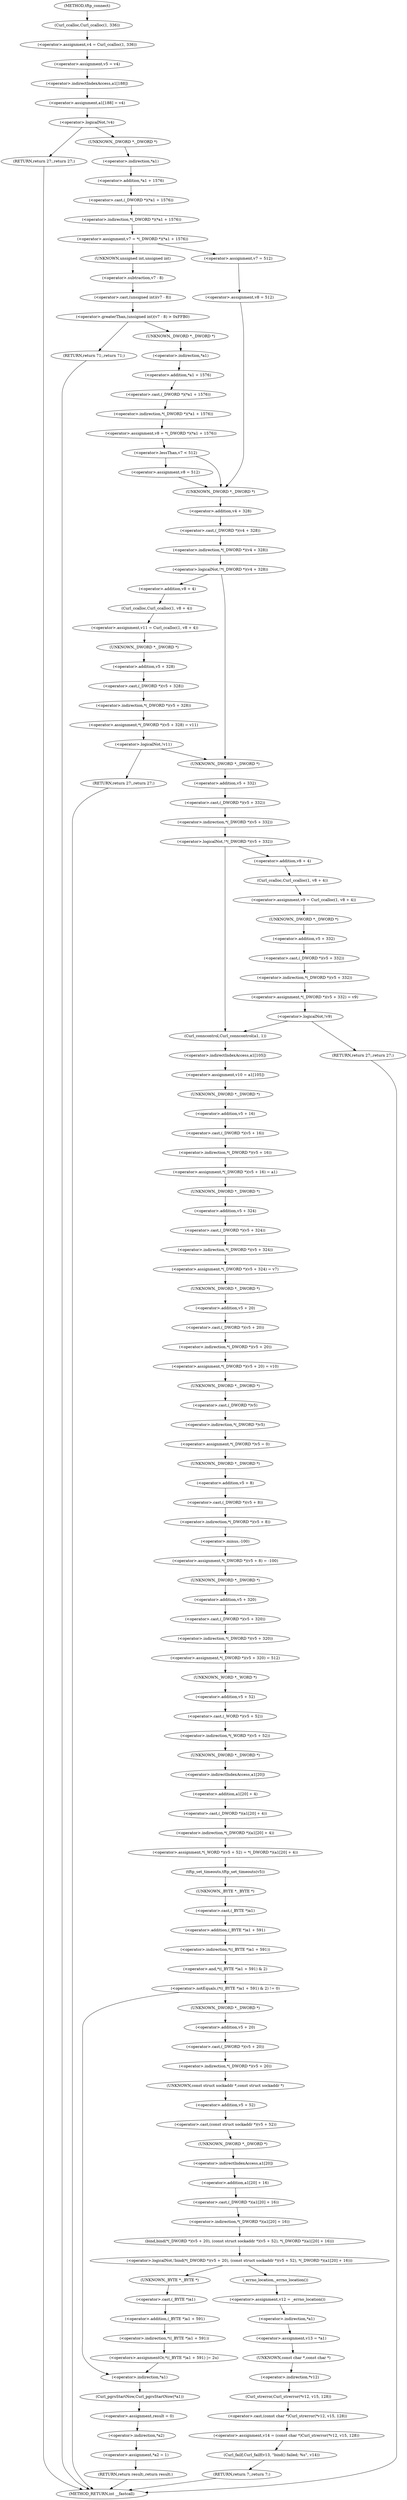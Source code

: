 digraph tftp_connect {  
"1000129" [label = "(<operator>.assignment,v4 = Curl_ccalloc(1, 336))" ]
"1000131" [label = "(Curl_ccalloc,Curl_ccalloc(1, 336))" ]
"1000134" [label = "(<operator>.assignment,v5 = v4)" ]
"1000137" [label = "(<operator>.assignment,a1[188] = v4)" ]
"1000138" [label = "(<operator>.indirectIndexAccess,a1[188])" ]
"1000143" [label = "(<operator>.logicalNot,!v4)" ]
"1000145" [label = "(RETURN,return 27;,return 27;)" ]
"1000147" [label = "(<operator>.assignment,v7 = *(_DWORD *)(*a1 + 1576))" ]
"1000149" [label = "(<operator>.indirection,*(_DWORD *)(*a1 + 1576))" ]
"1000150" [label = "(<operator>.cast,(_DWORD *)(*a1 + 1576))" ]
"1000151" [label = "(UNKNOWN,_DWORD *,_DWORD *)" ]
"1000152" [label = "(<operator>.addition,*a1 + 1576)" ]
"1000153" [label = "(<operator>.indirection,*a1)" ]
"1000160" [label = "(<operator>.greaterThan,(unsigned int)(v7 - 8) > 0xFFB0)" ]
"1000161" [label = "(<operator>.cast,(unsigned int)(v7 - 8))" ]
"1000162" [label = "(UNKNOWN,unsigned int,unsigned int)" ]
"1000163" [label = "(<operator>.subtraction,v7 - 8)" ]
"1000167" [label = "(RETURN,return 71;,return 71;)" ]
"1000169" [label = "(<operator>.assignment,v8 = *(_DWORD *)(*a1 + 1576))" ]
"1000171" [label = "(<operator>.indirection,*(_DWORD *)(*a1 + 1576))" ]
"1000172" [label = "(<operator>.cast,(_DWORD *)(*a1 + 1576))" ]
"1000173" [label = "(UNKNOWN,_DWORD *,_DWORD *)" ]
"1000174" [label = "(<operator>.addition,*a1 + 1576)" ]
"1000175" [label = "(<operator>.indirection,*a1)" ]
"1000179" [label = "(<operator>.lessThan,v7 < 512)" ]
"1000182" [label = "(<operator>.assignment,v8 = 512)" ]
"1000187" [label = "(<operator>.assignment,v7 = 512)" ]
"1000190" [label = "(<operator>.assignment,v8 = 512)" ]
"1000194" [label = "(<operator>.logicalNot,!*(_DWORD *)(v4 + 328))" ]
"1000195" [label = "(<operator>.indirection,*(_DWORD *)(v4 + 328))" ]
"1000196" [label = "(<operator>.cast,(_DWORD *)(v4 + 328))" ]
"1000197" [label = "(UNKNOWN,_DWORD *,_DWORD *)" ]
"1000198" [label = "(<operator>.addition,v4 + 328)" ]
"1000202" [label = "(<operator>.assignment,v11 = Curl_ccalloc(1, v8 + 4))" ]
"1000204" [label = "(Curl_ccalloc,Curl_ccalloc(1, v8 + 4))" ]
"1000206" [label = "(<operator>.addition,v8 + 4)" ]
"1000209" [label = "(<operator>.assignment,*(_DWORD *)(v5 + 328) = v11)" ]
"1000210" [label = "(<operator>.indirection,*(_DWORD *)(v5 + 328))" ]
"1000211" [label = "(<operator>.cast,(_DWORD *)(v5 + 328))" ]
"1000212" [label = "(UNKNOWN,_DWORD *,_DWORD *)" ]
"1000213" [label = "(<operator>.addition,v5 + 328)" ]
"1000218" [label = "(<operator>.logicalNot,!v11)" ]
"1000220" [label = "(RETURN,return 27;,return 27;)" ]
"1000223" [label = "(<operator>.logicalNot,!*(_DWORD *)(v5 + 332))" ]
"1000224" [label = "(<operator>.indirection,*(_DWORD *)(v5 + 332))" ]
"1000225" [label = "(<operator>.cast,(_DWORD *)(v5 + 332))" ]
"1000226" [label = "(UNKNOWN,_DWORD *,_DWORD *)" ]
"1000227" [label = "(<operator>.addition,v5 + 332)" ]
"1000231" [label = "(<operator>.assignment,v9 = Curl_ccalloc(1, v8 + 4))" ]
"1000233" [label = "(Curl_ccalloc,Curl_ccalloc(1, v8 + 4))" ]
"1000235" [label = "(<operator>.addition,v8 + 4)" ]
"1000238" [label = "(<operator>.assignment,*(_DWORD *)(v5 + 332) = v9)" ]
"1000239" [label = "(<operator>.indirection,*(_DWORD *)(v5 + 332))" ]
"1000240" [label = "(<operator>.cast,(_DWORD *)(v5 + 332))" ]
"1000241" [label = "(UNKNOWN,_DWORD *,_DWORD *)" ]
"1000242" [label = "(<operator>.addition,v5 + 332)" ]
"1000247" [label = "(<operator>.logicalNot,!v9)" ]
"1000249" [label = "(RETURN,return 27;,return 27;)" ]
"1000251" [label = "(Curl_conncontrol,Curl_conncontrol(a1, 1))" ]
"1000254" [label = "(<operator>.assignment,v10 = a1[105])" ]
"1000256" [label = "(<operator>.indirectIndexAccess,a1[105])" ]
"1000259" [label = "(<operator>.assignment,*(_DWORD *)(v5 + 16) = a1)" ]
"1000260" [label = "(<operator>.indirection,*(_DWORD *)(v5 + 16))" ]
"1000261" [label = "(<operator>.cast,(_DWORD *)(v5 + 16))" ]
"1000262" [label = "(UNKNOWN,_DWORD *,_DWORD *)" ]
"1000263" [label = "(<operator>.addition,v5 + 16)" ]
"1000267" [label = "(<operator>.assignment,*(_DWORD *)(v5 + 324) = v7)" ]
"1000268" [label = "(<operator>.indirection,*(_DWORD *)(v5 + 324))" ]
"1000269" [label = "(<operator>.cast,(_DWORD *)(v5 + 324))" ]
"1000270" [label = "(UNKNOWN,_DWORD *,_DWORD *)" ]
"1000271" [label = "(<operator>.addition,v5 + 324)" ]
"1000275" [label = "(<operator>.assignment,*(_DWORD *)(v5 + 20) = v10)" ]
"1000276" [label = "(<operator>.indirection,*(_DWORD *)(v5 + 20))" ]
"1000277" [label = "(<operator>.cast,(_DWORD *)(v5 + 20))" ]
"1000278" [label = "(UNKNOWN,_DWORD *,_DWORD *)" ]
"1000279" [label = "(<operator>.addition,v5 + 20)" ]
"1000283" [label = "(<operator>.assignment,*(_DWORD *)v5 = 0)" ]
"1000284" [label = "(<operator>.indirection,*(_DWORD *)v5)" ]
"1000285" [label = "(<operator>.cast,(_DWORD *)v5)" ]
"1000286" [label = "(UNKNOWN,_DWORD *,_DWORD *)" ]
"1000289" [label = "(<operator>.assignment,*(_DWORD *)(v5 + 8) = -100)" ]
"1000290" [label = "(<operator>.indirection,*(_DWORD *)(v5 + 8))" ]
"1000291" [label = "(<operator>.cast,(_DWORD *)(v5 + 8))" ]
"1000292" [label = "(UNKNOWN,_DWORD *,_DWORD *)" ]
"1000293" [label = "(<operator>.addition,v5 + 8)" ]
"1000296" [label = "(<operator>.minus,-100)" ]
"1000298" [label = "(<operator>.assignment,*(_DWORD *)(v5 + 320) = 512)" ]
"1000299" [label = "(<operator>.indirection,*(_DWORD *)(v5 + 320))" ]
"1000300" [label = "(<operator>.cast,(_DWORD *)(v5 + 320))" ]
"1000301" [label = "(UNKNOWN,_DWORD *,_DWORD *)" ]
"1000302" [label = "(<operator>.addition,v5 + 320)" ]
"1000306" [label = "(<operator>.assignment,*(_WORD *)(v5 + 52) = *(_DWORD *)(a1[20] + 4))" ]
"1000307" [label = "(<operator>.indirection,*(_WORD *)(v5 + 52))" ]
"1000308" [label = "(<operator>.cast,(_WORD *)(v5 + 52))" ]
"1000309" [label = "(UNKNOWN,_WORD *,_WORD *)" ]
"1000310" [label = "(<operator>.addition,v5 + 52)" ]
"1000313" [label = "(<operator>.indirection,*(_DWORD *)(a1[20] + 4))" ]
"1000314" [label = "(<operator>.cast,(_DWORD *)(a1[20] + 4))" ]
"1000315" [label = "(UNKNOWN,_DWORD *,_DWORD *)" ]
"1000316" [label = "(<operator>.addition,a1[20] + 4)" ]
"1000317" [label = "(<operator>.indirectIndexAccess,a1[20])" ]
"1000321" [label = "(tftp_set_timeouts,tftp_set_timeouts(v5))" ]
"1000324" [label = "(<operator>.notEquals,(*((_BYTE *)a1 + 591) & 2) != 0)" ]
"1000325" [label = "(<operator>.and,*((_BYTE *)a1 + 591) & 2)" ]
"1000326" [label = "(<operator>.indirection,*((_BYTE *)a1 + 591))" ]
"1000327" [label = "(<operator>.addition,(_BYTE *)a1 + 591)" ]
"1000328" [label = "(<operator>.cast,(_BYTE *)a1)" ]
"1000329" [label = "(UNKNOWN,_BYTE *,_BYTE *)" ]
"1000336" [label = "(<operator>.logicalNot,!bind(*(_DWORD *)(v5 + 20), (const struct sockaddr *)(v5 + 52), *(_DWORD *)(a1[20] + 16)))" ]
"1000337" [label = "(bind,bind(*(_DWORD *)(v5 + 20), (const struct sockaddr *)(v5 + 52), *(_DWORD *)(a1[20] + 16)))" ]
"1000338" [label = "(<operator>.indirection,*(_DWORD *)(v5 + 20))" ]
"1000339" [label = "(<operator>.cast,(_DWORD *)(v5 + 20))" ]
"1000340" [label = "(UNKNOWN,_DWORD *,_DWORD *)" ]
"1000341" [label = "(<operator>.addition,v5 + 20)" ]
"1000344" [label = "(<operator>.cast,(const struct sockaddr *)(v5 + 52))" ]
"1000345" [label = "(UNKNOWN,const struct sockaddr *,const struct sockaddr *)" ]
"1000346" [label = "(<operator>.addition,v5 + 52)" ]
"1000349" [label = "(<operator>.indirection,*(_DWORD *)(a1[20] + 16))" ]
"1000350" [label = "(<operator>.cast,(_DWORD *)(a1[20] + 16))" ]
"1000351" [label = "(UNKNOWN,_DWORD *,_DWORD *)" ]
"1000352" [label = "(<operator>.addition,a1[20] + 16)" ]
"1000353" [label = "(<operator>.indirectIndexAccess,a1[20])" ]
"1000358" [label = "(<operators>.assignmentOr,*((_BYTE *)a1 + 591) |= 2u)" ]
"1000359" [label = "(<operator>.indirection,*((_BYTE *)a1 + 591))" ]
"1000360" [label = "(<operator>.addition,(_BYTE *)a1 + 591)" ]
"1000361" [label = "(<operator>.cast,(_BYTE *)a1)" ]
"1000362" [label = "(UNKNOWN,_BYTE *,_BYTE *)" ]
"1000367" [label = "(Curl_pgrsStartNow,Curl_pgrsStartNow(*a1))" ]
"1000368" [label = "(<operator>.indirection,*a1)" ]
"1000370" [label = "(<operator>.assignment,result = 0)" ]
"1000373" [label = "(<operator>.assignment,*a2 = 1)" ]
"1000374" [label = "(<operator>.indirection,*a2)" ]
"1000377" [label = "(RETURN,return result;,return result;)" ]
"1000379" [label = "(<operator>.assignment,v12 = _errno_location())" ]
"1000381" [label = "(_errno_location,_errno_location())" ]
"1000382" [label = "(<operator>.assignment,v13 = *a1)" ]
"1000384" [label = "(<operator>.indirection,*a1)" ]
"1000386" [label = "(<operator>.assignment,v14 = (const char *)Curl_strerror(*v12, v15, 128))" ]
"1000388" [label = "(<operator>.cast,(const char *)Curl_strerror(*v12, v15, 128))" ]
"1000389" [label = "(UNKNOWN,const char *,const char *)" ]
"1000390" [label = "(Curl_strerror,Curl_strerror(*v12, v15, 128))" ]
"1000391" [label = "(<operator>.indirection,*v12)" ]
"1000395" [label = "(Curl_failf,Curl_failf(v13, \"bind() failed; %s\", v14))" ]
"1000399" [label = "(RETURN,return 7;,return 7;)" ]
"1000113" [label = "(METHOD,tftp_connect)" ]
"1000401" [label = "(METHOD_RETURN,int __fastcall)" ]
  "1000129" -> "1000134" 
  "1000131" -> "1000129" 
  "1000134" -> "1000138" 
  "1000137" -> "1000143" 
  "1000138" -> "1000137" 
  "1000143" -> "1000145" 
  "1000143" -> "1000151" 
  "1000145" -> "1000401" 
  "1000147" -> "1000162" 
  "1000147" -> "1000187" 
  "1000149" -> "1000147" 
  "1000150" -> "1000149" 
  "1000151" -> "1000153" 
  "1000152" -> "1000150" 
  "1000153" -> "1000152" 
  "1000160" -> "1000167" 
  "1000160" -> "1000173" 
  "1000161" -> "1000160" 
  "1000162" -> "1000163" 
  "1000163" -> "1000161" 
  "1000167" -> "1000401" 
  "1000169" -> "1000179" 
  "1000171" -> "1000169" 
  "1000172" -> "1000171" 
  "1000173" -> "1000175" 
  "1000174" -> "1000172" 
  "1000175" -> "1000174" 
  "1000179" -> "1000197" 
  "1000179" -> "1000182" 
  "1000182" -> "1000197" 
  "1000187" -> "1000190" 
  "1000190" -> "1000197" 
  "1000194" -> "1000226" 
  "1000194" -> "1000206" 
  "1000195" -> "1000194" 
  "1000196" -> "1000195" 
  "1000197" -> "1000198" 
  "1000198" -> "1000196" 
  "1000202" -> "1000212" 
  "1000204" -> "1000202" 
  "1000206" -> "1000204" 
  "1000209" -> "1000218" 
  "1000210" -> "1000209" 
  "1000211" -> "1000210" 
  "1000212" -> "1000213" 
  "1000213" -> "1000211" 
  "1000218" -> "1000226" 
  "1000218" -> "1000220" 
  "1000220" -> "1000401" 
  "1000223" -> "1000235" 
  "1000223" -> "1000251" 
  "1000224" -> "1000223" 
  "1000225" -> "1000224" 
  "1000226" -> "1000227" 
  "1000227" -> "1000225" 
  "1000231" -> "1000241" 
  "1000233" -> "1000231" 
  "1000235" -> "1000233" 
  "1000238" -> "1000247" 
  "1000239" -> "1000238" 
  "1000240" -> "1000239" 
  "1000241" -> "1000242" 
  "1000242" -> "1000240" 
  "1000247" -> "1000249" 
  "1000247" -> "1000251" 
  "1000249" -> "1000401" 
  "1000251" -> "1000256" 
  "1000254" -> "1000262" 
  "1000256" -> "1000254" 
  "1000259" -> "1000270" 
  "1000260" -> "1000259" 
  "1000261" -> "1000260" 
  "1000262" -> "1000263" 
  "1000263" -> "1000261" 
  "1000267" -> "1000278" 
  "1000268" -> "1000267" 
  "1000269" -> "1000268" 
  "1000270" -> "1000271" 
  "1000271" -> "1000269" 
  "1000275" -> "1000286" 
  "1000276" -> "1000275" 
  "1000277" -> "1000276" 
  "1000278" -> "1000279" 
  "1000279" -> "1000277" 
  "1000283" -> "1000292" 
  "1000284" -> "1000283" 
  "1000285" -> "1000284" 
  "1000286" -> "1000285" 
  "1000289" -> "1000301" 
  "1000290" -> "1000296" 
  "1000291" -> "1000290" 
  "1000292" -> "1000293" 
  "1000293" -> "1000291" 
  "1000296" -> "1000289" 
  "1000298" -> "1000309" 
  "1000299" -> "1000298" 
  "1000300" -> "1000299" 
  "1000301" -> "1000302" 
  "1000302" -> "1000300" 
  "1000306" -> "1000321" 
  "1000307" -> "1000315" 
  "1000308" -> "1000307" 
  "1000309" -> "1000310" 
  "1000310" -> "1000308" 
  "1000313" -> "1000306" 
  "1000314" -> "1000313" 
  "1000315" -> "1000317" 
  "1000316" -> "1000314" 
  "1000317" -> "1000316" 
  "1000321" -> "1000329" 
  "1000324" -> "1000340" 
  "1000324" -> "1000368" 
  "1000325" -> "1000324" 
  "1000326" -> "1000325" 
  "1000327" -> "1000326" 
  "1000328" -> "1000327" 
  "1000329" -> "1000328" 
  "1000336" -> "1000362" 
  "1000336" -> "1000381" 
  "1000337" -> "1000336" 
  "1000338" -> "1000345" 
  "1000339" -> "1000338" 
  "1000340" -> "1000341" 
  "1000341" -> "1000339" 
  "1000344" -> "1000351" 
  "1000345" -> "1000346" 
  "1000346" -> "1000344" 
  "1000349" -> "1000337" 
  "1000350" -> "1000349" 
  "1000351" -> "1000353" 
  "1000352" -> "1000350" 
  "1000353" -> "1000352" 
  "1000358" -> "1000368" 
  "1000359" -> "1000358" 
  "1000360" -> "1000359" 
  "1000361" -> "1000360" 
  "1000362" -> "1000361" 
  "1000367" -> "1000370" 
  "1000368" -> "1000367" 
  "1000370" -> "1000374" 
  "1000373" -> "1000377" 
  "1000374" -> "1000373" 
  "1000377" -> "1000401" 
  "1000379" -> "1000384" 
  "1000381" -> "1000379" 
  "1000382" -> "1000389" 
  "1000384" -> "1000382" 
  "1000386" -> "1000395" 
  "1000388" -> "1000386" 
  "1000389" -> "1000391" 
  "1000390" -> "1000388" 
  "1000391" -> "1000390" 
  "1000395" -> "1000399" 
  "1000399" -> "1000401" 
  "1000113" -> "1000131" 
}

